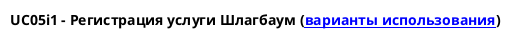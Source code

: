 @startuml

title UC05i1 - Регистрация услуги Шлагбаум ([[./uc.puml варианты использования]])



@enduml